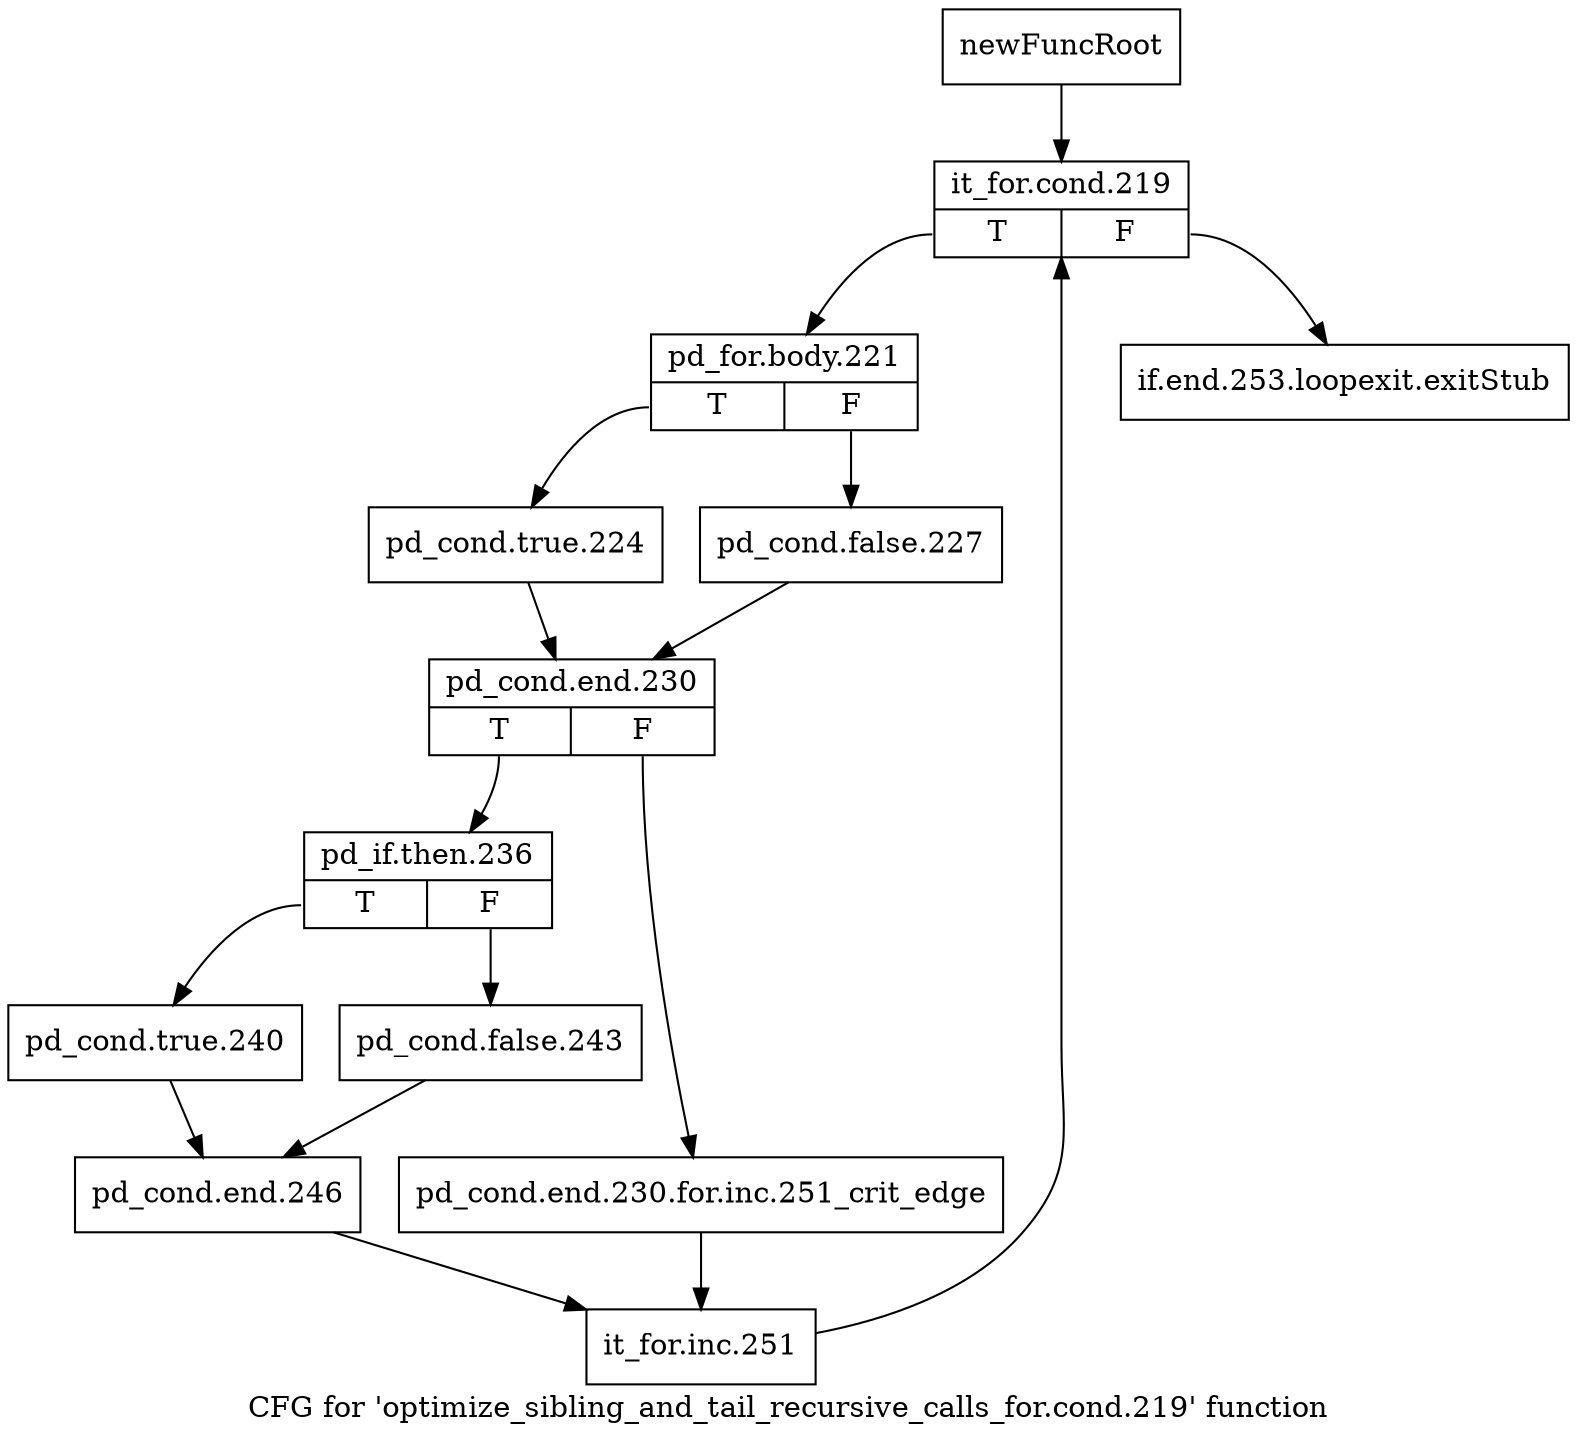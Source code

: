 digraph "CFG for 'optimize_sibling_and_tail_recursive_calls_for.cond.219' function" {
	label="CFG for 'optimize_sibling_and_tail_recursive_calls_for.cond.219' function";

	Node0xc273c90 [shape=record,label="{newFuncRoot}"];
	Node0xc273c90 -> Node0xc273d30;
	Node0xc273ce0 [shape=record,label="{if.end.253.loopexit.exitStub}"];
	Node0xc273d30 [shape=record,label="{it_for.cond.219|{<s0>T|<s1>F}}"];
	Node0xc273d30:s0 -> Node0xc273d80;
	Node0xc273d30:s1 -> Node0xc273ce0;
	Node0xc273d80 [shape=record,label="{pd_for.body.221|{<s0>T|<s1>F}}"];
	Node0xc273d80:s0 -> Node0xc273e20;
	Node0xc273d80:s1 -> Node0xc273dd0;
	Node0xc273dd0 [shape=record,label="{pd_cond.false.227}"];
	Node0xc273dd0 -> Node0xc273e70;
	Node0xc273e20 [shape=record,label="{pd_cond.true.224}"];
	Node0xc273e20 -> Node0xc273e70;
	Node0xc273e70 [shape=record,label="{pd_cond.end.230|{<s0>T|<s1>F}}"];
	Node0xc273e70:s0 -> Node0xc273f10;
	Node0xc273e70:s1 -> Node0xc273ec0;
	Node0xc273ec0 [shape=record,label="{pd_cond.end.230.for.inc.251_crit_edge}"];
	Node0xc273ec0 -> Node0xc274050;
	Node0xc273f10 [shape=record,label="{pd_if.then.236|{<s0>T|<s1>F}}"];
	Node0xc273f10:s0 -> Node0xc273fb0;
	Node0xc273f10:s1 -> Node0xc273f60;
	Node0xc273f60 [shape=record,label="{pd_cond.false.243}"];
	Node0xc273f60 -> Node0xc274000;
	Node0xc273fb0 [shape=record,label="{pd_cond.true.240}"];
	Node0xc273fb0 -> Node0xc274000;
	Node0xc274000 [shape=record,label="{pd_cond.end.246}"];
	Node0xc274000 -> Node0xc274050;
	Node0xc274050 [shape=record,label="{it_for.inc.251}"];
	Node0xc274050 -> Node0xc273d30;
}
